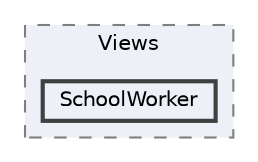 digraph "obj/Debug/netcoreapp2.1/Razor/Views/SchoolWorker"
{
 // LATEX_PDF_SIZE
  bgcolor="transparent";
  edge [fontname=Helvetica,fontsize=10,labelfontname=Helvetica,labelfontsize=10];
  node [fontname=Helvetica,fontsize=10,shape=box,height=0.2,width=0.4];
  compound=true
  subgraph clusterdir_33ca1d150cd2b3aa8f661d8627b02d2e {
    graph [ bgcolor="#edf0f7", pencolor="grey50", label="Views", fontname=Helvetica,fontsize=10 style="filled,dashed", URL="dir_33ca1d150cd2b3aa8f661d8627b02d2e.html",tooltip=""]
  dir_fbf56d455038d54c4f3c27c91f0ae60f [label="SchoolWorker", fillcolor="#edf0f7", color="grey25", style="filled,bold", URL="dir_fbf56d455038d54c4f3c27c91f0ae60f.html",tooltip=""];
  }
}
